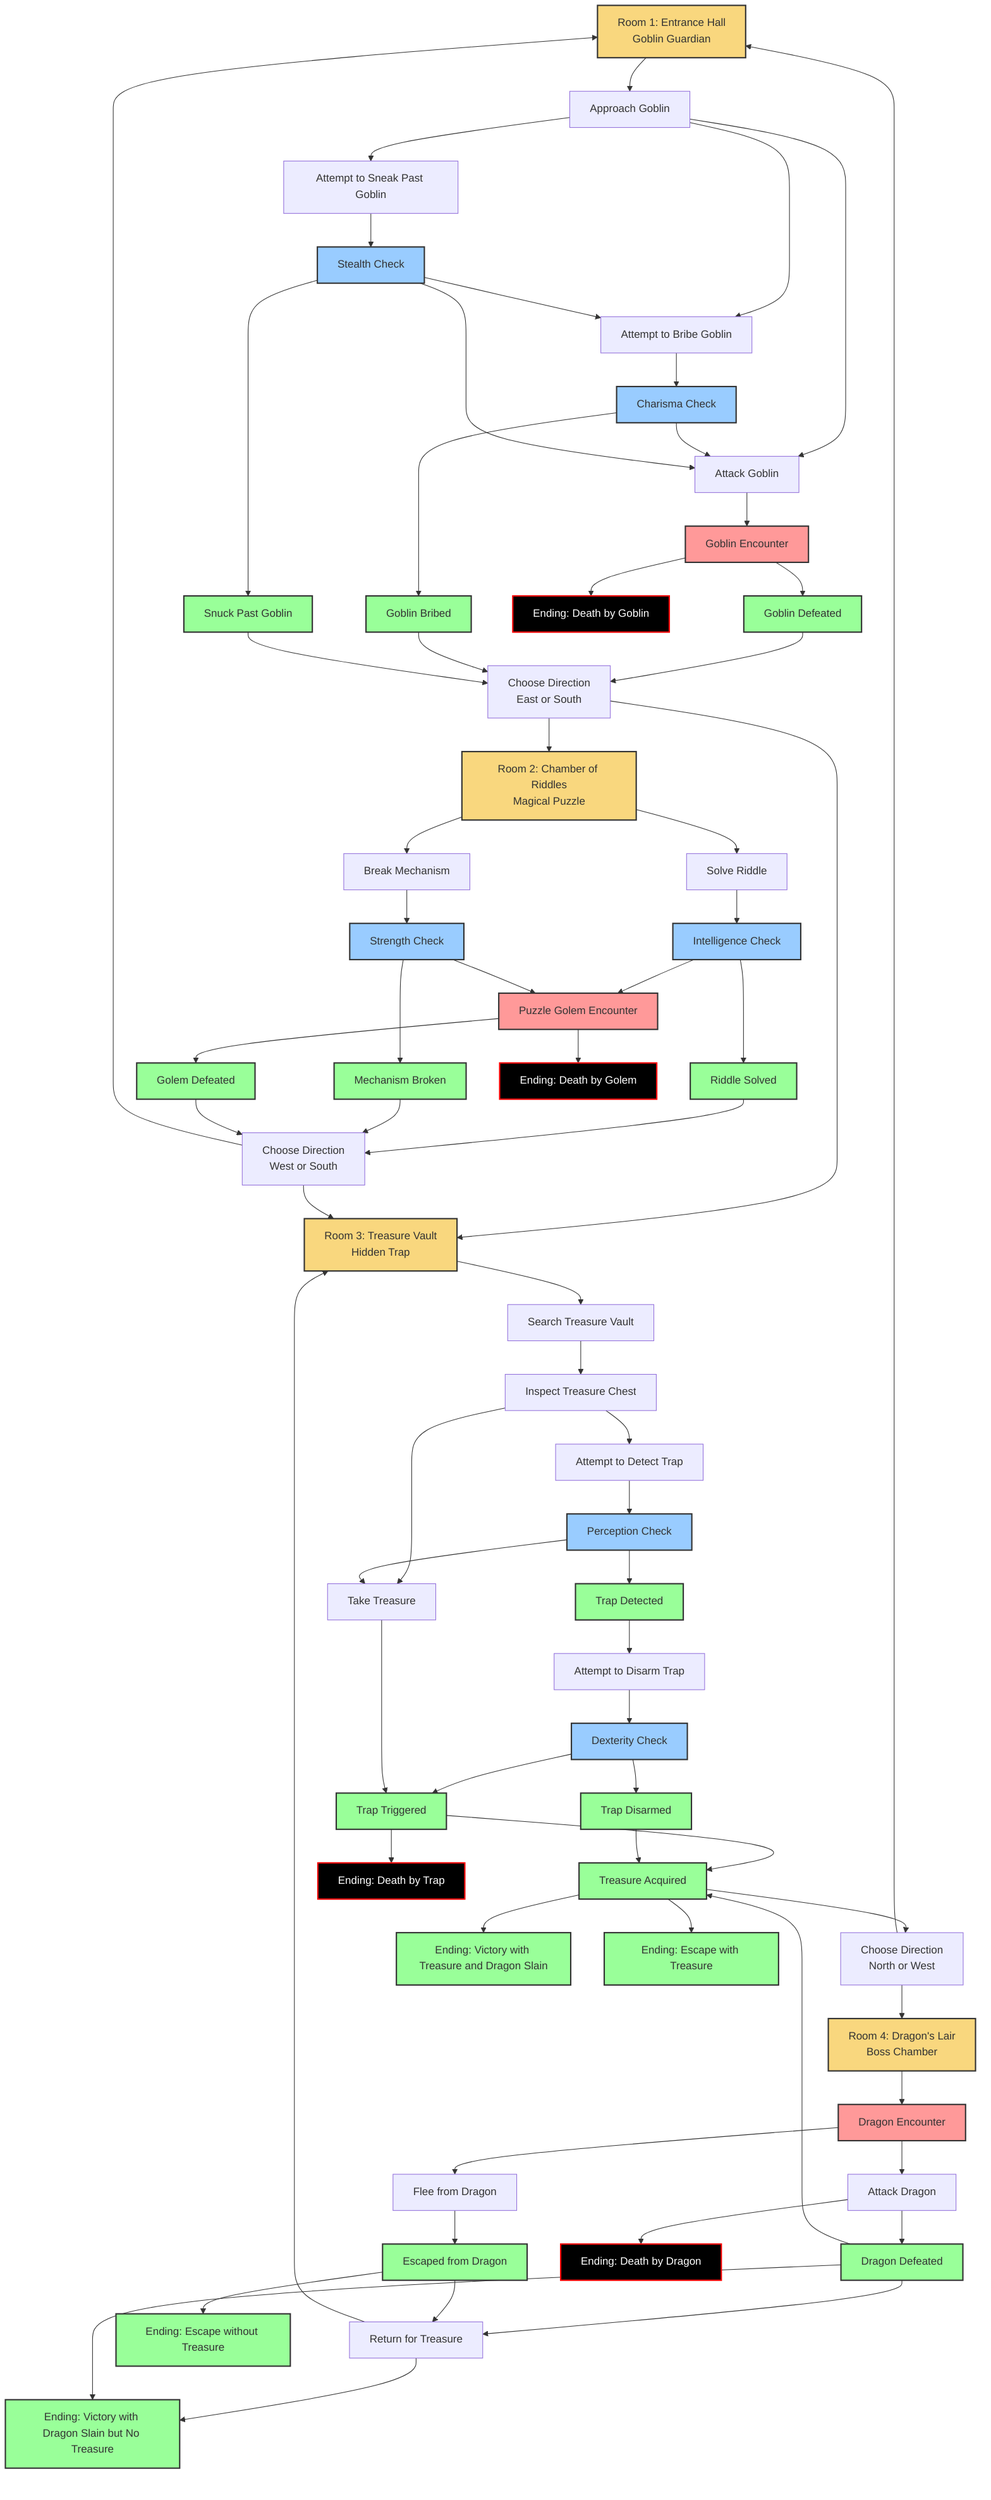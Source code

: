 graph TD
    classDef room fill:#f9d77e,stroke:#333,stroke-width:2px
    classDef combat fill:#ff9999,stroke:#333,stroke-width:2px
    classDef skill fill:#99ccff,stroke:#333,stroke-width:2px
    classDef outcome fill:#99ff99,stroke:#333,stroke-width:2px
    classDef death fill:#000000,color:#ffffff,stroke:#ff0000,stroke-width:2px
    
    %% Room Nodes - Standardized with Room Numbers and Descriptions
    R1[Room 1: Entrance Hall<br>Goblin Guardian]
    R2[Room 2: Chamber of Riddles<br>Magical Puzzle]
    R3[Room 3: Treasure Vault<br>Hidden Trap]
    R4[Room 4: Dragon's Lair<br>Boss Chamber]
    
    %% Encounter Nodes
    EG[Goblin Encounter]
    EP[Puzzle Golem Encounter]
    ED[Dragon Encounter]
    
    %% Action Nodes - Using clear action verbs
    A1[Approach Goblin]
    A2[Attack Goblin]
    A3[Attempt to Bribe Goblin]
    A4[Attempt to Sneak Past Goblin]
    A5[Solve Riddle]
    A6[Break Mechanism]
    A7[Search Treasure Vault]
    A8[Inspect Treasure Chest]
    A9[Attempt to Detect Trap]
    A10[Attempt to Disarm Trap]
    A11[Take Treasure]
    A12[Attack Dragon]
    A13[Flee from Dragon]
    A14[Return for Treasure]
    
    %% Check Nodes - Standardized labels
    C1[Charisma Check]
    C2[Stealth Check]
    C3[Intelligence Check] 
    C4[Strength Check]
    C5[Perception Check]
    C6[Dexterity Check]
    
    %% Direction Nodes - Clear geographical labels
    D1[Choose Direction<br>East or South]
    D2[Choose Direction<br>West or South]
    D3[Choose Direction<br>North or West]
    
    %% Outcome Nodes - Standardized with clear outcome states
    O1[Goblin Defeated]
    O2[Goblin Bribed]
    O3[Snuck Past Goblin]
    O4[Riddle Solved]
    O5[Mechanism Broken]
    O6[Golem Defeated]
    O7[Trap Detected]
    O8[Trap Disarmed]
    O9[Trap Triggered]
    O10[Dragon Defeated]
    O11[Escaped from Dragon]
    O12[Treasure Acquired]
    
    %% Ending Nodes - Clear endings with reasons
    E1[Ending: Death by Goblin]
    E2[Ending: Death by Golem]
    E3[Ending: Death by Trap]
    E4[Ending: Death by Dragon]
    E5[Ending: Victory with Treasure and Dragon Slain]
    E6[Ending: Victory with Dragon Slain but No Treasure]
    E7[Ending: Escape with Treasure]
    E8[Ending: Escape without Treasure]
    
    %% Geographic Flow - Room 1 (Entrance) connections
    R1 --> A1
    A1 --> A2
    A1 --> A3
    A1 --> A4
    
    A2 --> EG
    EG --> O1
    EG --> E1
    
    A3 --> C1
    C1 --> O2
    C1 --> A2
    
    A4 --> C2
    C2 --> O3
    C2 --> A2
    C2 --> A3
    
    %% Path from Room 1 outcomes to Direction choice
    O1 --> D1
    O2 --> D1
    O3 --> D1
    
    %% Direction choice from Room 1
    D1 --> R2
    D1 --> R3
    
    %% Room 2 (Puzzle Room) connections
    R2 --> A5
    R2 --> A6
    
    A5 --> C3
    C3 --> O4
    C3 --> EP
    
    A6 --> C4
    C4 --> O5
    C4 --> EP
    
    EP --> O6
    EP --> E2
    
    %% Path from Room 2 outcomes to Direction choice
    O4 --> D2
    O5 --> D2
    O6 --> D2
    
    %% Direction choice from Room 2
    D2 --> R1
    D2 --> R3
    
    %% Room 3 (Treasure Vault) connections
    R3 --> A7
    A7 --> A8
    A8 --> A9
    A8 --> A11
    
    A9 --> C5
    C5 --> O7
    C5 --> A11
    
    O7 --> A10
    A10 --> C6
    C6 --> O8
    C6 --> O9
    
    O9 --> E3
    O9 --> O12
    
    A11 --> O9
    O8 --> O12
    
    %% Direction choice from Room 3
    O12 --> D3
    D3 --> R1
    D3 --> R4
    
    %% Room 4 (Dragon's Lair) connections
    R4 --> ED
    ED --> A12
    ED --> A13
    
    A12 --> O10
    A12 --> E4
    
    A13 --> O11
    
    %% Treasure decision after defeating dragon
    O10 --> A14
    A14 --> R3
    A14 --> E6
    
    %% Treasure decision after fleeing dragon
    O11 --> A14
    
    %% Final outcomes
    O10 --> O12
    O10 --> E6
    
    O12 --> E5
    O12 --> E7
    
    O11 --> E8
    
    %% Apply classes
    class R1,R2,R3,R4 room
    class EG,EP,ED combat
    class C1,C2,C3,C4,C5,C6 skill
    class O1,O2,O3,O4,O5,O6,O7,O8,O9,O10,O11,O12 outcome
    class E1,E2,E3,E4 death
    class E5,E6,E7,E8 outcome